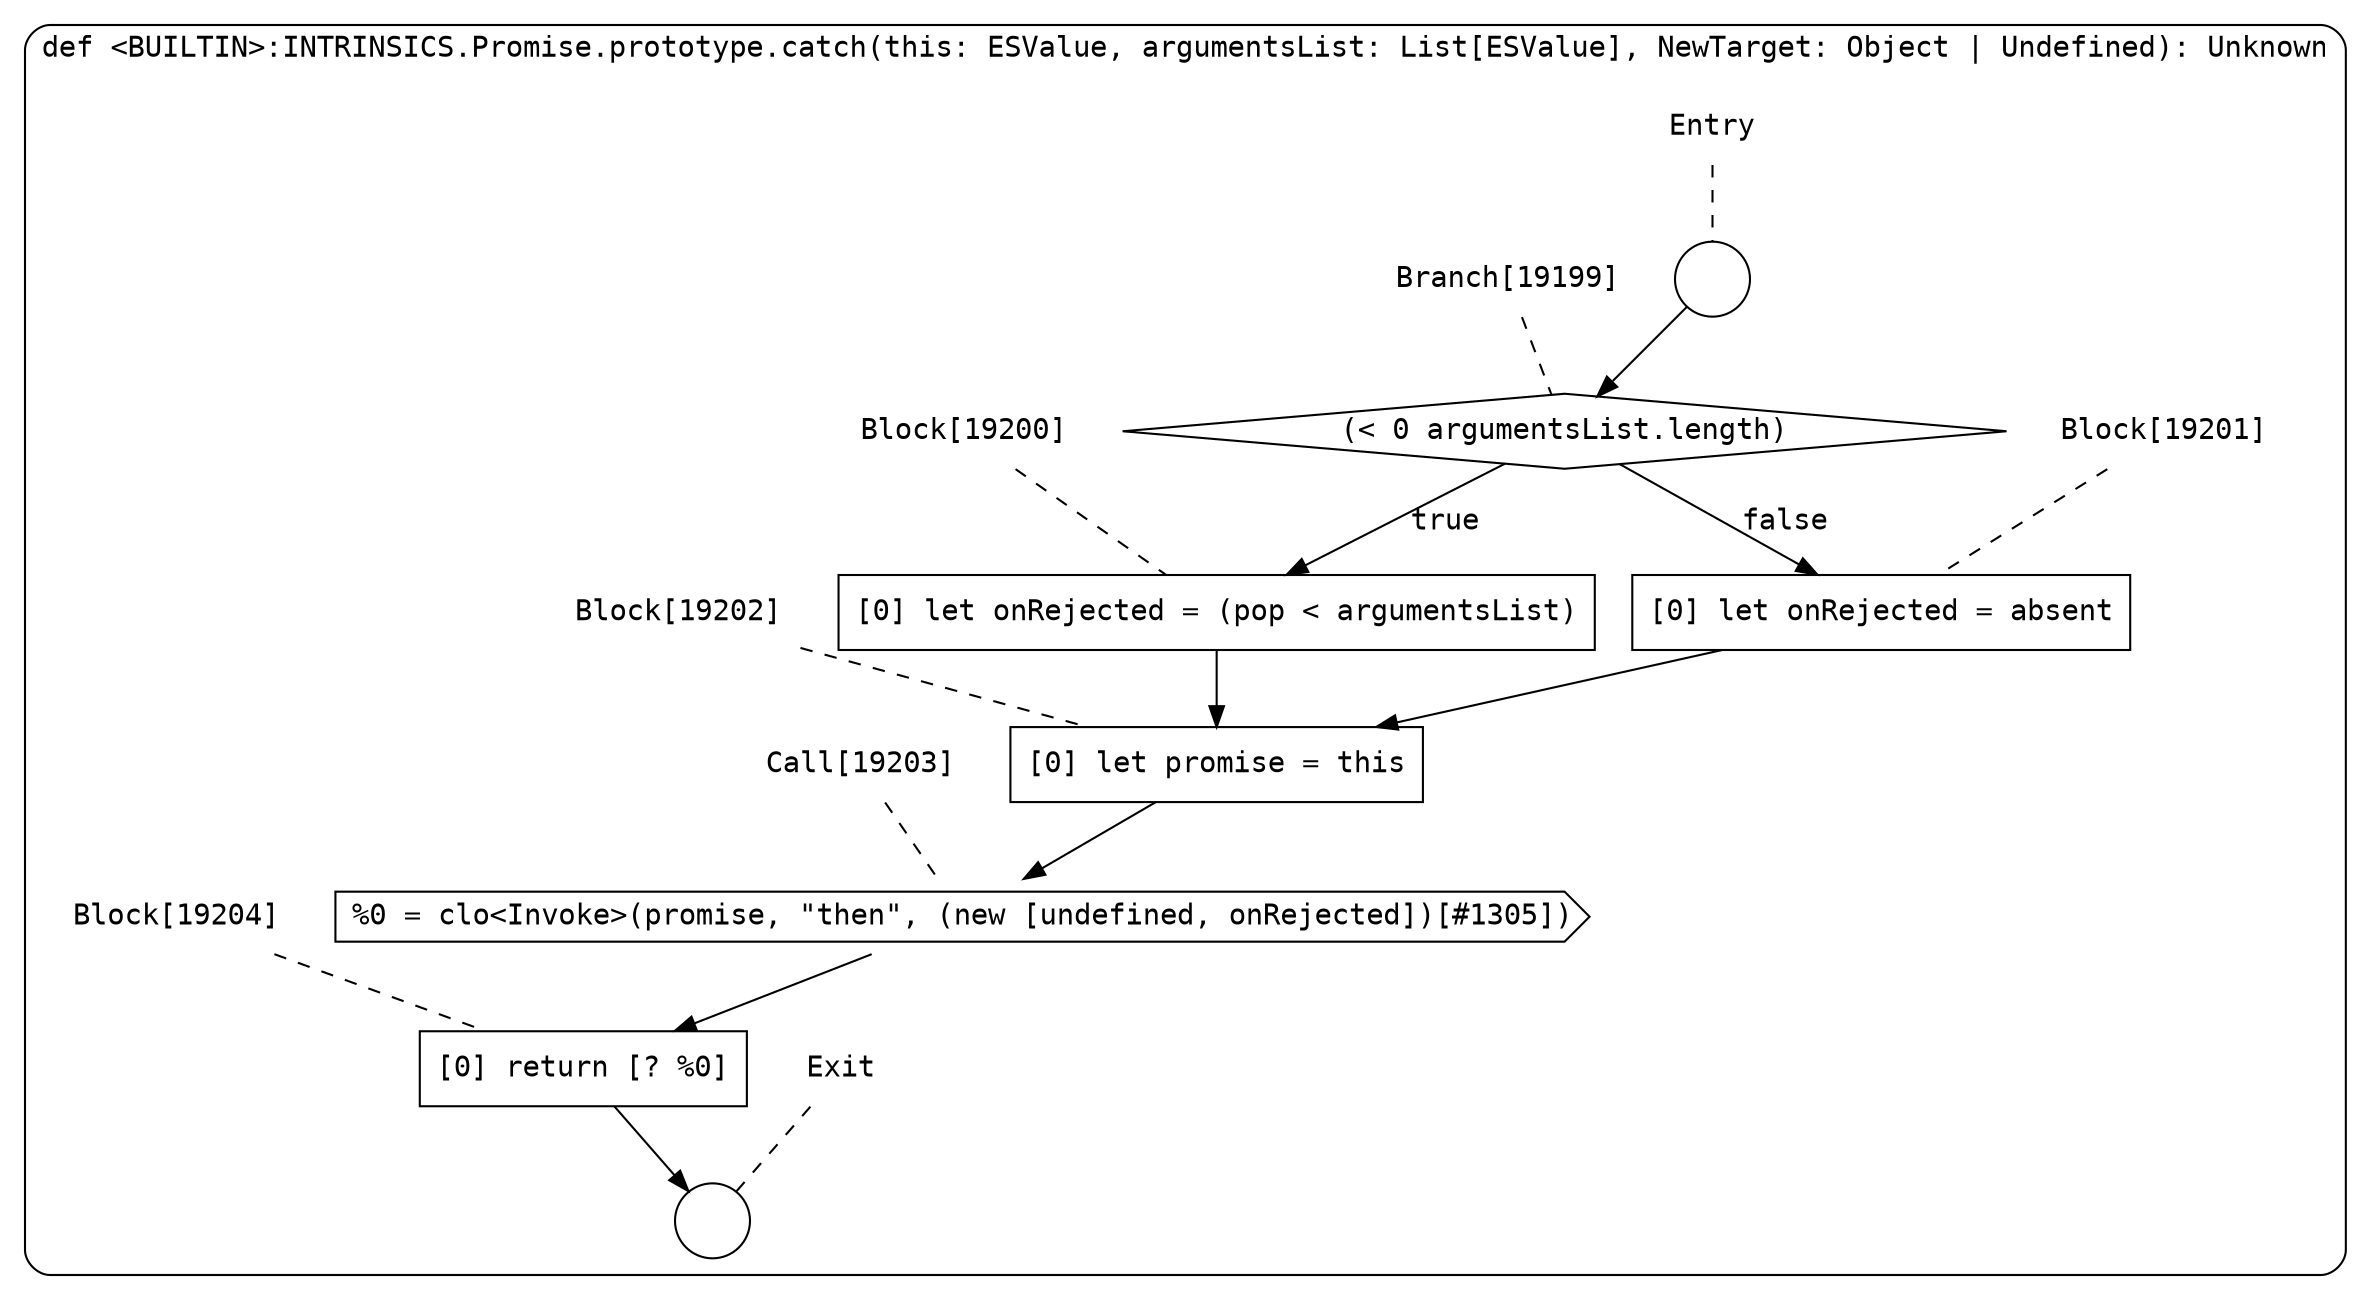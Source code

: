 digraph {
  graph [fontname = "Consolas"]
  node [fontname = "Consolas"]
  edge [fontname = "Consolas"]
  subgraph cluster2598 {
    label = "def <BUILTIN>:INTRINSICS.Promise.prototype.catch(this: ESValue, argumentsList: List[ESValue], NewTarget: Object | Undefined): Unknown"
    style = rounded
    cluster2598_entry_name [shape=none, label=<<font color="black">Entry</font>>]
    cluster2598_entry_name -> cluster2598_entry [arrowhead=none, color="black", style=dashed]
    cluster2598_entry [shape=circle label=" " color="black" fillcolor="white" style=filled]
    cluster2598_entry -> node19199 [color="black"]
    cluster2598_exit_name [shape=none, label=<<font color="black">Exit</font>>]
    cluster2598_exit_name -> cluster2598_exit [arrowhead=none, color="black", style=dashed]
    cluster2598_exit [shape=circle label=" " color="black" fillcolor="white" style=filled]
    node19199_name [shape=none, label=<<font color="black">Branch[19199]</font>>]
    node19199_name -> node19199 [arrowhead=none, color="black", style=dashed]
    node19199 [shape=diamond, label=<<font color="black">(&lt; 0 argumentsList.length)</font>> color="black" fillcolor="white", style=filled]
    node19199 -> node19200 [label=<<font color="black">true</font>> color="black"]
    node19199 -> node19201 [label=<<font color="black">false</font>> color="black"]
    node19200_name [shape=none, label=<<font color="black">Block[19200]</font>>]
    node19200_name -> node19200 [arrowhead=none, color="black", style=dashed]
    node19200 [shape=box, label=<<font color="black">[0] let onRejected = (pop &lt; argumentsList)<BR ALIGN="LEFT"/></font>> color="black" fillcolor="white", style=filled]
    node19200 -> node19202 [color="black"]
    node19201_name [shape=none, label=<<font color="black">Block[19201]</font>>]
    node19201_name -> node19201 [arrowhead=none, color="black", style=dashed]
    node19201 [shape=box, label=<<font color="black">[0] let onRejected = absent<BR ALIGN="LEFT"/></font>> color="black" fillcolor="white", style=filled]
    node19201 -> node19202 [color="black"]
    node19202_name [shape=none, label=<<font color="black">Block[19202]</font>>]
    node19202_name -> node19202 [arrowhead=none, color="black", style=dashed]
    node19202 [shape=box, label=<<font color="black">[0] let promise = this<BR ALIGN="LEFT"/></font>> color="black" fillcolor="white", style=filled]
    node19202 -> node19203 [color="black"]
    node19203_name [shape=none, label=<<font color="black">Call[19203]</font>>]
    node19203_name -> node19203 [arrowhead=none, color="black", style=dashed]
    node19203 [shape=cds, label=<<font color="black">%0 = clo&lt;Invoke&gt;(promise, &quot;then&quot;, (new [undefined, onRejected])[#1305])</font>> color="black" fillcolor="white", style=filled]
    node19203 -> node19204 [color="black"]
    node19204_name [shape=none, label=<<font color="black">Block[19204]</font>>]
    node19204_name -> node19204 [arrowhead=none, color="black", style=dashed]
    node19204 [shape=box, label=<<font color="black">[0] return [? %0]<BR ALIGN="LEFT"/></font>> color="black" fillcolor="white", style=filled]
    node19204 -> cluster2598_exit [color="black"]
  }
}